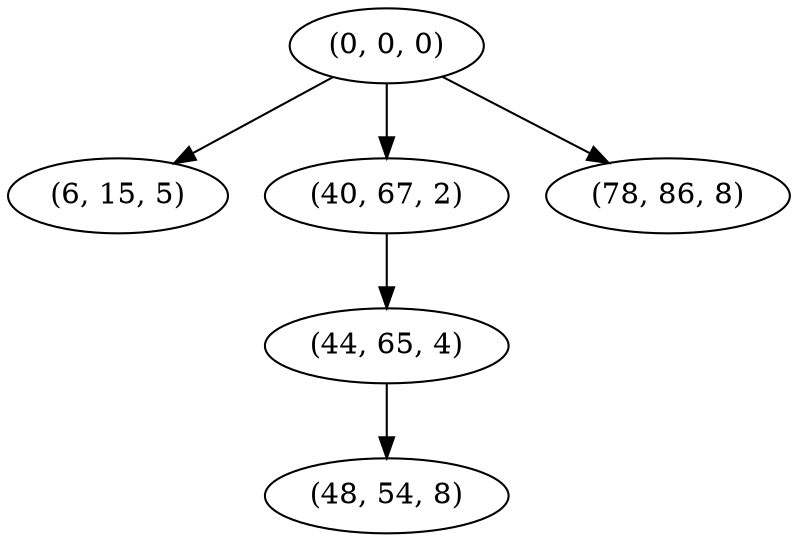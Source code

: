 digraph tree {
    "(0, 0, 0)";
    "(6, 15, 5)";
    "(40, 67, 2)";
    "(44, 65, 4)";
    "(48, 54, 8)";
    "(78, 86, 8)";
    "(0, 0, 0)" -> "(6, 15, 5)";
    "(0, 0, 0)" -> "(40, 67, 2)";
    "(0, 0, 0)" -> "(78, 86, 8)";
    "(40, 67, 2)" -> "(44, 65, 4)";
    "(44, 65, 4)" -> "(48, 54, 8)";
}
